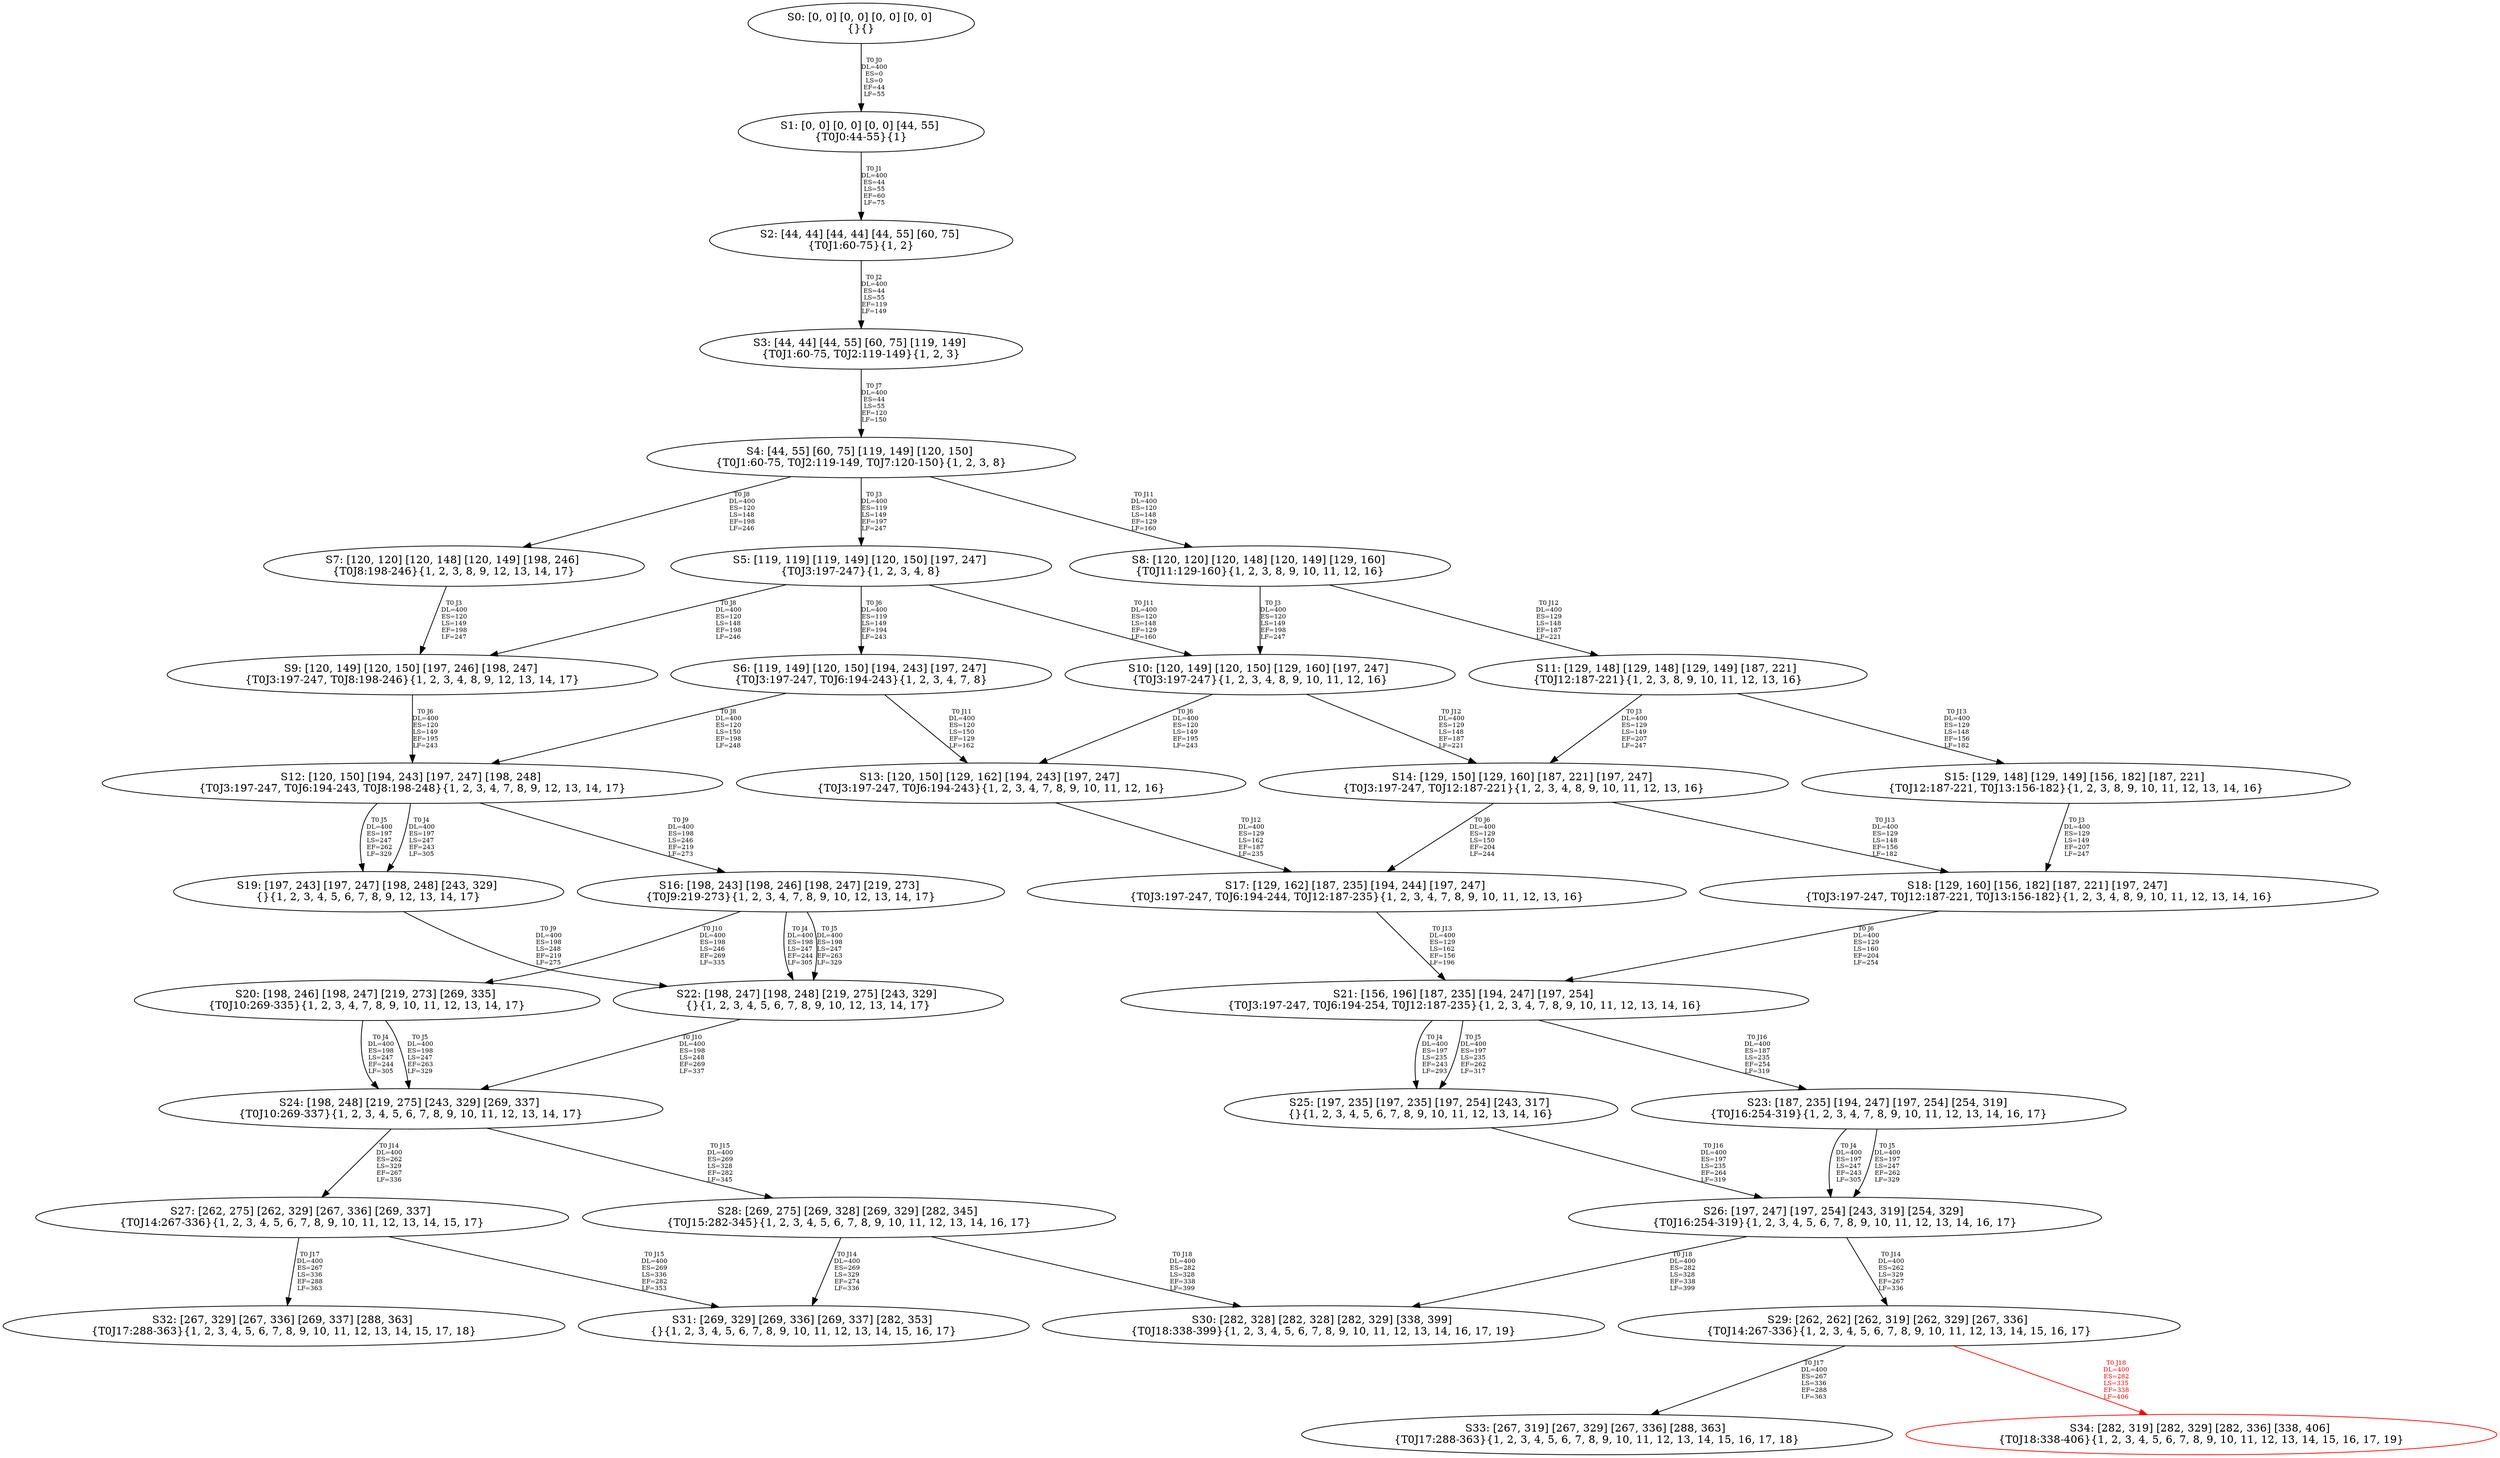 digraph {
	S0[label="S0: [0, 0] [0, 0] [0, 0] [0, 0] \n{}{}"];
	S1[label="S1: [0, 0] [0, 0] [0, 0] [44, 55] \n{T0J0:44-55}{1}"];
	S2[label="S2: [44, 44] [44, 44] [44, 55] [60, 75] \n{T0J1:60-75}{1, 2}"];
	S3[label="S3: [44, 44] [44, 55] [60, 75] [119, 149] \n{T0J1:60-75, T0J2:119-149}{1, 2, 3}"];
	S4[label="S4: [44, 55] [60, 75] [119, 149] [120, 150] \n{T0J1:60-75, T0J2:119-149, T0J7:120-150}{1, 2, 3, 8}"];
	S5[label="S5: [119, 119] [119, 149] [120, 150] [197, 247] \n{T0J3:197-247}{1, 2, 3, 4, 8}"];
	S6[label="S6: [119, 149] [120, 150] [194, 243] [197, 247] \n{T0J3:197-247, T0J6:194-243}{1, 2, 3, 4, 7, 8}"];
	S7[label="S7: [120, 120] [120, 148] [120, 149] [198, 246] \n{T0J8:198-246}{1, 2, 3, 8, 9, 12, 13, 14, 17}"];
	S8[label="S8: [120, 120] [120, 148] [120, 149] [129, 160] \n{T0J11:129-160}{1, 2, 3, 8, 9, 10, 11, 12, 16}"];
	S9[label="S9: [120, 149] [120, 150] [197, 246] [198, 247] \n{T0J3:197-247, T0J8:198-246}{1, 2, 3, 4, 8, 9, 12, 13, 14, 17}"];
	S10[label="S10: [120, 149] [120, 150] [129, 160] [197, 247] \n{T0J3:197-247}{1, 2, 3, 4, 8, 9, 10, 11, 12, 16}"];
	S11[label="S11: [129, 148] [129, 148] [129, 149] [187, 221] \n{T0J12:187-221}{1, 2, 3, 8, 9, 10, 11, 12, 13, 16}"];
	S12[label="S12: [120, 150] [194, 243] [197, 247] [198, 248] \n{T0J3:197-247, T0J6:194-243, T0J8:198-248}{1, 2, 3, 4, 7, 8, 9, 12, 13, 14, 17}"];
	S13[label="S13: [120, 150] [129, 162] [194, 243] [197, 247] \n{T0J3:197-247, T0J6:194-243}{1, 2, 3, 4, 7, 8, 9, 10, 11, 12, 16}"];
	S14[label="S14: [129, 150] [129, 160] [187, 221] [197, 247] \n{T0J3:197-247, T0J12:187-221}{1, 2, 3, 4, 8, 9, 10, 11, 12, 13, 16}"];
	S15[label="S15: [129, 148] [129, 149] [156, 182] [187, 221] \n{T0J12:187-221, T0J13:156-182}{1, 2, 3, 8, 9, 10, 11, 12, 13, 14, 16}"];
	S16[label="S16: [198, 243] [198, 246] [198, 247] [219, 273] \n{T0J9:219-273}{1, 2, 3, 4, 7, 8, 9, 10, 12, 13, 14, 17}"];
	S17[label="S17: [129, 162] [187, 235] [194, 244] [197, 247] \n{T0J3:197-247, T0J6:194-244, T0J12:187-235}{1, 2, 3, 4, 7, 8, 9, 10, 11, 12, 13, 16}"];
	S18[label="S18: [129, 160] [156, 182] [187, 221] [197, 247] \n{T0J3:197-247, T0J12:187-221, T0J13:156-182}{1, 2, 3, 4, 8, 9, 10, 11, 12, 13, 14, 16}"];
	S19[label="S19: [197, 243] [197, 247] [198, 248] [243, 329] \n{}{1, 2, 3, 4, 5, 6, 7, 8, 9, 12, 13, 14, 17}"];
	S20[label="S20: [198, 246] [198, 247] [219, 273] [269, 335] \n{T0J10:269-335}{1, 2, 3, 4, 7, 8, 9, 10, 11, 12, 13, 14, 17}"];
	S21[label="S21: [156, 196] [187, 235] [194, 247] [197, 254] \n{T0J3:197-247, T0J6:194-254, T0J12:187-235}{1, 2, 3, 4, 7, 8, 9, 10, 11, 12, 13, 14, 16}"];
	S22[label="S22: [198, 247] [198, 248] [219, 275] [243, 329] \n{}{1, 2, 3, 4, 5, 6, 7, 8, 9, 10, 12, 13, 14, 17}"];
	S23[label="S23: [187, 235] [194, 247] [197, 254] [254, 319] \n{T0J16:254-319}{1, 2, 3, 4, 7, 8, 9, 10, 11, 12, 13, 14, 16, 17}"];
	S24[label="S24: [198, 248] [219, 275] [243, 329] [269, 337] \n{T0J10:269-337}{1, 2, 3, 4, 5, 6, 7, 8, 9, 10, 11, 12, 13, 14, 17}"];
	S25[label="S25: [197, 235] [197, 235] [197, 254] [243, 317] \n{}{1, 2, 3, 4, 5, 6, 7, 8, 9, 10, 11, 12, 13, 14, 16}"];
	S26[label="S26: [197, 247] [197, 254] [243, 319] [254, 329] \n{T0J16:254-319}{1, 2, 3, 4, 5, 6, 7, 8, 9, 10, 11, 12, 13, 14, 16, 17}"];
	S27[label="S27: [262, 275] [262, 329] [267, 336] [269, 337] \n{T0J14:267-336}{1, 2, 3, 4, 5, 6, 7, 8, 9, 10, 11, 12, 13, 14, 15, 17}"];
	S28[label="S28: [269, 275] [269, 328] [269, 329] [282, 345] \n{T0J15:282-345}{1, 2, 3, 4, 5, 6, 7, 8, 9, 10, 11, 12, 13, 14, 16, 17}"];
	S29[label="S29: [262, 262] [262, 319] [262, 329] [267, 336] \n{T0J14:267-336}{1, 2, 3, 4, 5, 6, 7, 8, 9, 10, 11, 12, 13, 14, 15, 16, 17}"];
	S30[label="S30: [282, 328] [282, 328] [282, 329] [338, 399] \n{T0J18:338-399}{1, 2, 3, 4, 5, 6, 7, 8, 9, 10, 11, 12, 13, 14, 16, 17, 19}"];
	S31[label="S31: [269, 329] [269, 336] [269, 337] [282, 353] \n{}{1, 2, 3, 4, 5, 6, 7, 8, 9, 10, 11, 12, 13, 14, 15, 16, 17}"];
	S32[label="S32: [267, 329] [267, 336] [269, 337] [288, 363] \n{T0J17:288-363}{1, 2, 3, 4, 5, 6, 7, 8, 9, 10, 11, 12, 13, 14, 15, 17, 18}"];
	S33[label="S33: [267, 319] [267, 329] [267, 336] [288, 363] \n{T0J17:288-363}{1, 2, 3, 4, 5, 6, 7, 8, 9, 10, 11, 12, 13, 14, 15, 16, 17, 18}"];
	S34[label="S34: [282, 319] [282, 329] [282, 336] [338, 406] \n{T0J18:338-406}{1, 2, 3, 4, 5, 6, 7, 8, 9, 10, 11, 12, 13, 14, 15, 16, 17, 19}"];
	S0 -> S1[label="T0 J0\nDL=400\nES=0\nLS=0\nEF=44\nLF=55",fontsize=8];
	S1 -> S2[label="T0 J1\nDL=400\nES=44\nLS=55\nEF=60\nLF=75",fontsize=8];
	S2 -> S3[label="T0 J2\nDL=400\nES=44\nLS=55\nEF=119\nLF=149",fontsize=8];
	S3 -> S4[label="T0 J7\nDL=400\nES=44\nLS=55\nEF=120\nLF=150",fontsize=8];
	S4 -> S5[label="T0 J3\nDL=400\nES=119\nLS=149\nEF=197\nLF=247",fontsize=8];
	S4 -> S7[label="T0 J8\nDL=400\nES=120\nLS=148\nEF=198\nLF=246",fontsize=8];
	S4 -> S8[label="T0 J11\nDL=400\nES=120\nLS=148\nEF=129\nLF=160",fontsize=8];
	S5 -> S6[label="T0 J6\nDL=400\nES=119\nLS=149\nEF=194\nLF=243",fontsize=8];
	S5 -> S9[label="T0 J8\nDL=400\nES=120\nLS=148\nEF=198\nLF=246",fontsize=8];
	S5 -> S10[label="T0 J11\nDL=400\nES=120\nLS=148\nEF=129\nLF=160",fontsize=8];
	S6 -> S12[label="T0 J8\nDL=400\nES=120\nLS=150\nEF=198\nLF=248",fontsize=8];
	S6 -> S13[label="T0 J11\nDL=400\nES=120\nLS=150\nEF=129\nLF=162",fontsize=8];
	S7 -> S9[label="T0 J3\nDL=400\nES=120\nLS=149\nEF=198\nLF=247",fontsize=8];
	S8 -> S10[label="T0 J3\nDL=400\nES=120\nLS=149\nEF=198\nLF=247",fontsize=8];
	S8 -> S11[label="T0 J12\nDL=400\nES=129\nLS=148\nEF=187\nLF=221",fontsize=8];
	S9 -> S12[label="T0 J6\nDL=400\nES=120\nLS=149\nEF=195\nLF=243",fontsize=8];
	S10 -> S13[label="T0 J6\nDL=400\nES=120\nLS=149\nEF=195\nLF=243",fontsize=8];
	S10 -> S14[label="T0 J12\nDL=400\nES=129\nLS=148\nEF=187\nLF=221",fontsize=8];
	S11 -> S14[label="T0 J3\nDL=400\nES=129\nLS=149\nEF=207\nLF=247",fontsize=8];
	S11 -> S15[label="T0 J13\nDL=400\nES=129\nLS=148\nEF=156\nLF=182",fontsize=8];
	S12 -> S19[label="T0 J4\nDL=400\nES=197\nLS=247\nEF=243\nLF=305",fontsize=8];
	S12 -> S19[label="T0 J5\nDL=400\nES=197\nLS=247\nEF=262\nLF=329",fontsize=8];
	S12 -> S16[label="T0 J9\nDL=400\nES=198\nLS=246\nEF=219\nLF=273",fontsize=8];
	S13 -> S17[label="T0 J12\nDL=400\nES=129\nLS=162\nEF=187\nLF=235",fontsize=8];
	S14 -> S17[label="T0 J6\nDL=400\nES=129\nLS=150\nEF=204\nLF=244",fontsize=8];
	S14 -> S18[label="T0 J13\nDL=400\nES=129\nLS=148\nEF=156\nLF=182",fontsize=8];
	S15 -> S18[label="T0 J3\nDL=400\nES=129\nLS=149\nEF=207\nLF=247",fontsize=8];
	S16 -> S22[label="T0 J4\nDL=400\nES=198\nLS=247\nEF=244\nLF=305",fontsize=8];
	S16 -> S22[label="T0 J5\nDL=400\nES=198\nLS=247\nEF=263\nLF=329",fontsize=8];
	S16 -> S20[label="T0 J10\nDL=400\nES=198\nLS=246\nEF=269\nLF=335",fontsize=8];
	S17 -> S21[label="T0 J13\nDL=400\nES=129\nLS=162\nEF=156\nLF=196",fontsize=8];
	S18 -> S21[label="T0 J6\nDL=400\nES=129\nLS=160\nEF=204\nLF=254",fontsize=8];
	S19 -> S22[label="T0 J9\nDL=400\nES=198\nLS=248\nEF=219\nLF=275",fontsize=8];
	S20 -> S24[label="T0 J4\nDL=400\nES=198\nLS=247\nEF=244\nLF=305",fontsize=8];
	S20 -> S24[label="T0 J5\nDL=400\nES=198\nLS=247\nEF=263\nLF=329",fontsize=8];
	S21 -> S25[label="T0 J4\nDL=400\nES=197\nLS=235\nEF=243\nLF=293",fontsize=8];
	S21 -> S25[label="T0 J5\nDL=400\nES=197\nLS=235\nEF=262\nLF=317",fontsize=8];
	S21 -> S23[label="T0 J16\nDL=400\nES=187\nLS=235\nEF=254\nLF=319",fontsize=8];
	S22 -> S24[label="T0 J10\nDL=400\nES=198\nLS=248\nEF=269\nLF=337",fontsize=8];
	S23 -> S26[label="T0 J4\nDL=400\nES=197\nLS=247\nEF=243\nLF=305",fontsize=8];
	S23 -> S26[label="T0 J5\nDL=400\nES=197\nLS=247\nEF=262\nLF=329",fontsize=8];
	S24 -> S27[label="T0 J14\nDL=400\nES=262\nLS=329\nEF=267\nLF=336",fontsize=8];
	S24 -> S28[label="T0 J15\nDL=400\nES=269\nLS=328\nEF=282\nLF=345",fontsize=8];
	S25 -> S26[label="T0 J16\nDL=400\nES=197\nLS=235\nEF=264\nLF=319",fontsize=8];
	S26 -> S29[label="T0 J14\nDL=400\nES=262\nLS=329\nEF=267\nLF=336",fontsize=8];
	S26 -> S30[label="T0 J18\nDL=400\nES=282\nLS=328\nEF=338\nLF=399",fontsize=8];
	S27 -> S31[label="T0 J15\nDL=400\nES=269\nLS=336\nEF=282\nLF=353",fontsize=8];
	S27 -> S32[label="T0 J17\nDL=400\nES=267\nLS=336\nEF=288\nLF=363",fontsize=8];
	S28 -> S31[label="T0 J14\nDL=400\nES=269\nLS=329\nEF=274\nLF=336",fontsize=8];
	S28 -> S30[label="T0 J18\nDL=400\nES=282\nLS=328\nEF=338\nLF=399",fontsize=8];
	S29 -> S33[label="T0 J17\nDL=400\nES=267\nLS=336\nEF=288\nLF=363",fontsize=8];
	S29 -> S34[label="T0 J18\nDL=400\nES=282\nLS=335\nEF=338\nLF=406",color=Red,fontcolor=Red,fontsize=8];
S34[color=Red];
}
